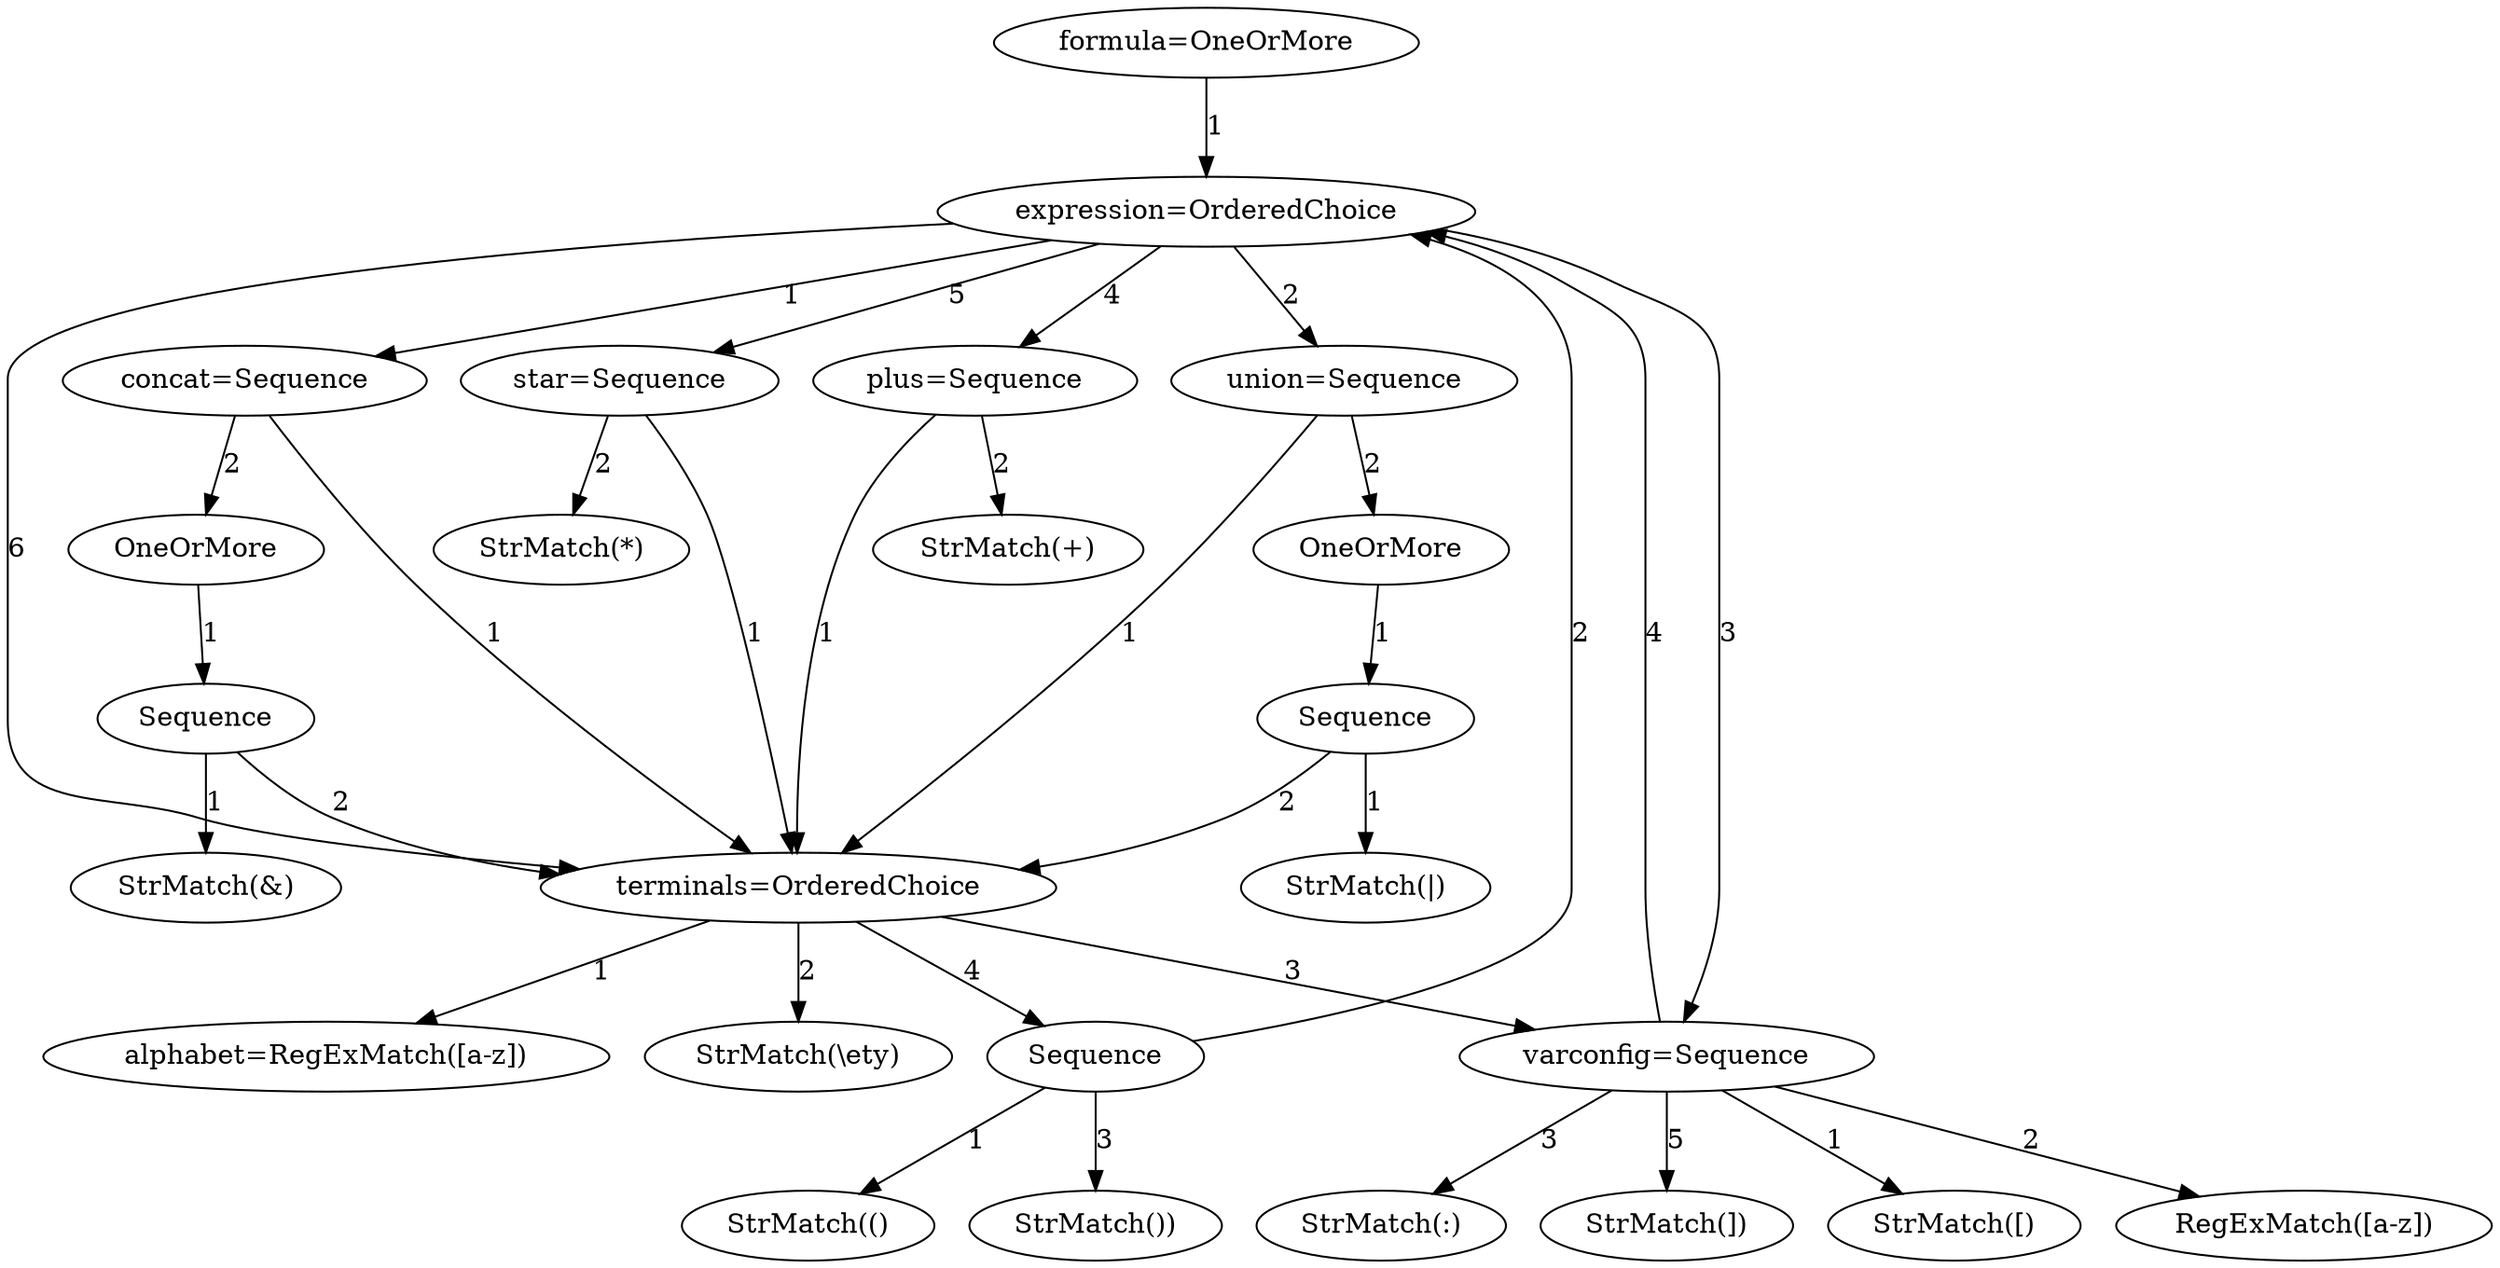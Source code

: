 digraph arpeggio_graph {
140527980428624 [label="formula=OneOrMore"];
140527980428624->140527980428752 [label="1"]

140527980428752 [label="expression=OrderedChoice"];
140527980428752->140527960580304 [label="1"]

140527960580304 [label="concat=Sequence"];
140527960580304->140527960596880 [label="1"]

140527960596880 [label="terminals=OrderedChoice"];
140527960596880->140527960651728 [label="1"]

140527960651728 [label="alphabet=RegExMatch([a-z])"];
140527960596880->140527960598608 [label="2"]

140527960598608 [label="StrMatch(\\ety)"];
140527960596880->140527960651920 [label="3"]

140527960651920 [label="varconfig=Sequence"];
140527960651920->140527960652048 [label="1"]

140527960652048 [label="StrMatch([)"];
140527960651920->140527960651856 [label="2"]

140527960651856 [label="RegExMatch([a-z])"];
140527960651920->140527960652112 [label="3"]

140527960652112 [label="StrMatch(:)"];
140527960651920->140527980428752 [label="4"]

140527960651920->140527960652176 [label="5"]

140527960652176 [label="StrMatch(])"];
140527960596880->140527960651792 [label="4"]

140527960651792 [label="Sequence"];
140527960651792->140527960652240 [label="1"]

140527960652240 [label="StrMatch(()"];
140527960651792->140527980428752 [label="2"]

140527960651792->140527960652304 [label="3"]

140527960652304 [label="StrMatch())"];
140527960580304->140527980429264 [label="2"]

140527980429264 [label="OneOrMore"];
140527980429264->140527960583760 [label="1"]

140527960583760 [label="Sequence"];
140527960583760->140527960651984 [label="1"]

140527960651984 [label="StrMatch(&)"];
140527960583760->140527960596880 [label="2"]

140527980428752->140527960597072 [label="2"]

140527960597072 [label="union=Sequence"];
140527960597072->140527960596880 [label="1"]

140527960597072->140527960581712 [label="2"]

140527960581712 [label="OneOrMore"];
140527960581712->140527960652432 [label="1"]

140527960652432 [label="Sequence"];
140527960652432->140527960652560 [label="1"]

140527960652560 [label="StrMatch(|)"];
140527960652432->140527960596880 [label="2"]

140527980428752->140527960651920 [label="3"]

140527980428752->140527960652368 [label="4"]

140527960652368 [label="plus=Sequence"];
140527960652368->140527960596880 [label="1"]

140527960652368->140527960652624 [label="2"]

140527960652624 [label="StrMatch(+)"];
140527980428752->140527960652496 [label="5"]

140527960652496 [label="star=Sequence"];
140527960652496->140527960596880 [label="1"]

140527960652496->140527960652752 [label="2"]

140527960652752 [label="StrMatch(*)"];
140527980428752->140527960596880 [label="6"]

}